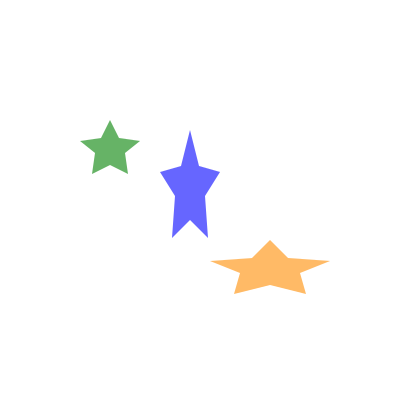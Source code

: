 {
  "$schema": "https://vega.github.io/schema/vega/v5.json",
  "description": "A simple pie chart with embedded data.",
  "background": "white",
  "padding": 5,
  "width": 200,
  "height": 200,
  "style": "view",
  "data": [{
    "name": "data_0",
    "values": [
      {"x": 50, "y": 70, "fill": "green", "scaleX": 15, "scaleY": 15},
      {"x": 90, "y": 90, "fill": "blue", "scaleX": 15, "scaleY": 30},
      {"x": 130, "y": 130, "fill": "darkorange", "scaleX": 30, "scaleY": 15}
    ]
  }],
  "marks": [
    {
      "name": "marks",
      "type": "path",
      "from": {"data": "data_0"},
      "style": ["arc"],
      "encode": {
        "update": {
          "x": {"field": "x"},
          "y": {"field": "y"},
          "scaleX": {"field": "scaleX"},
          "scaleY": {"field": "scaleY"},
          "path": {"value": "M0,.5L.6,.8L.5,.1L1,-.3L.3,-.4L0,-1L-.3,-.4L-1,-.3L-.5,.1L-.6.8L0,.5Z"},
          "fill":  {"field": "fill"},
          "fillOpacity": {"value": 0.6}
        }
      }
    }
  ]
}